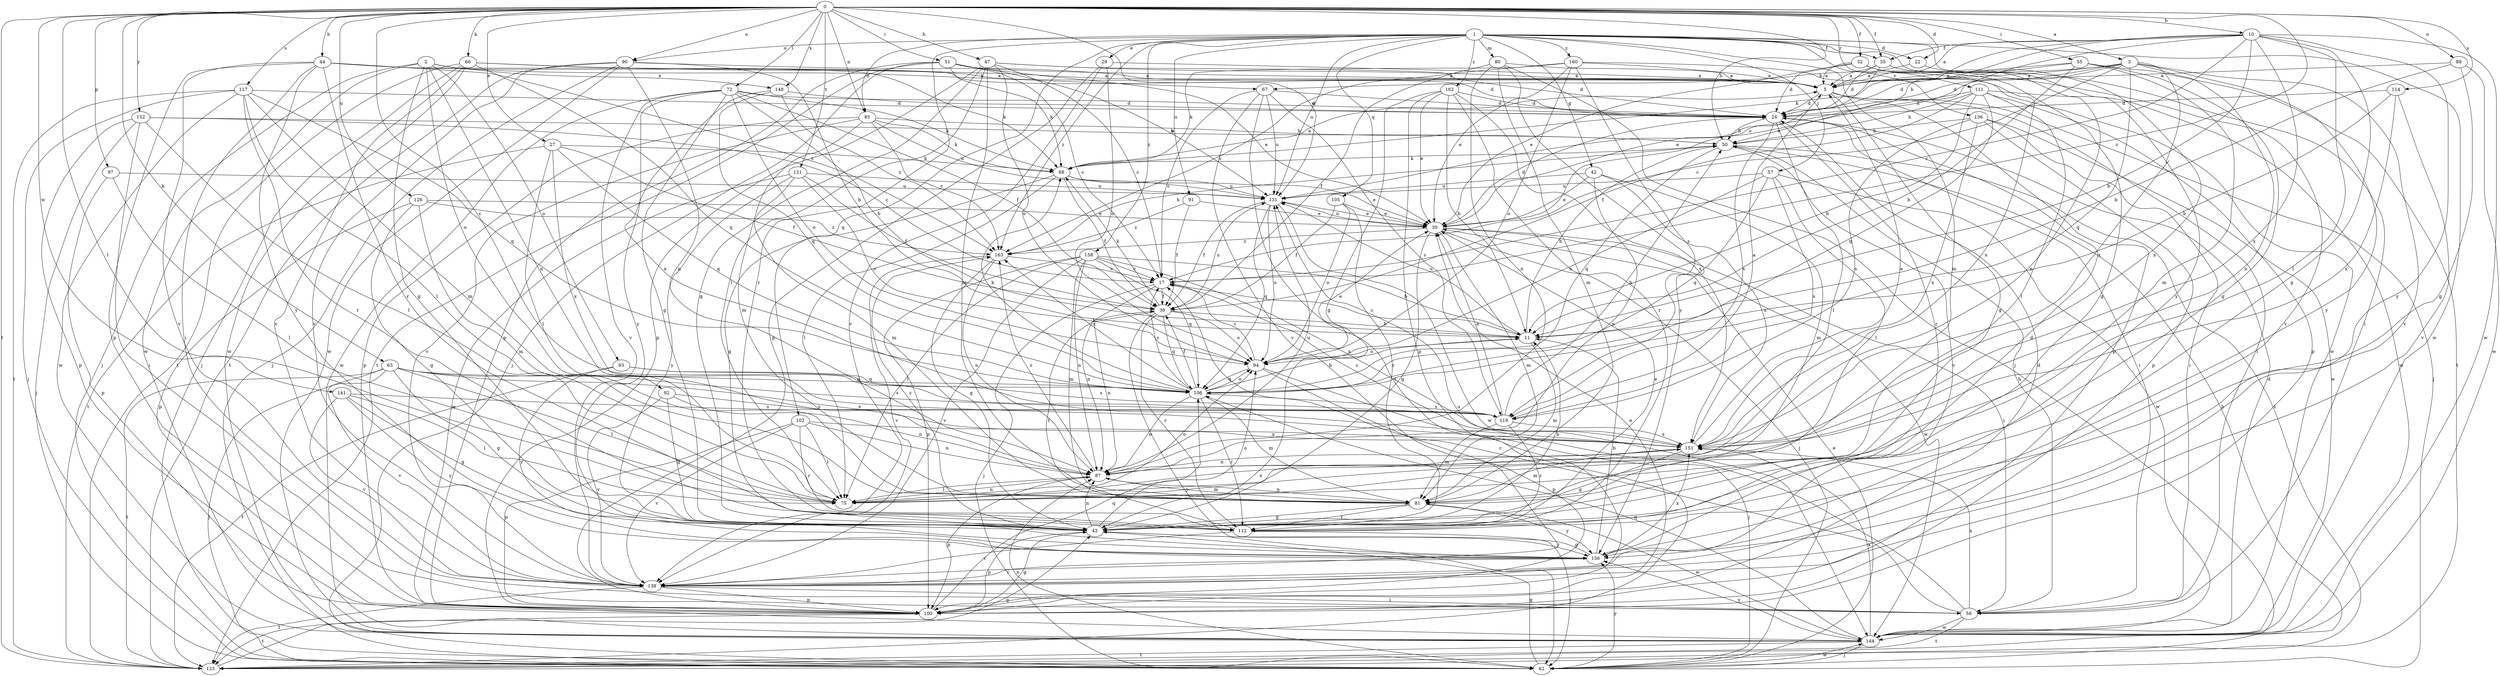 strict digraph  {
0;
1;
2;
3;
5;
10;
11;
17;
22;
24;
27;
29;
30;
32;
35;
36;
42;
43;
44;
47;
50;
51;
55;
56;
57;
62;
63;
66;
67;
68;
72;
75;
80;
81;
85;
87;
88;
90;
91;
92;
93;
94;
97;
100;
102;
105;
106;
111;
112;
114;
117;
119;
121;
125;
126;
131;
136;
138;
141;
144;
148;
151;
152;
156;
158;
160;
162;
163;
0 -> 3  [label=a];
0 -> 10  [label=b];
0 -> 17  [label=c];
0 -> 22  [label=d];
0 -> 27  [label=e];
0 -> 32  [label=f];
0 -> 35  [label=f];
0 -> 44  [label=h];
0 -> 47  [label=h];
0 -> 50  [label=h];
0 -> 51  [label=i];
0 -> 55  [label=i];
0 -> 63  [label=k];
0 -> 66  [label=k];
0 -> 72  [label=l];
0 -> 75  [label=l];
0 -> 85  [label=n];
0 -> 88  [label=o];
0 -> 90  [label=o];
0 -> 97  [label=p];
0 -> 111  [label=r];
0 -> 114  [label=s];
0 -> 117  [label=s];
0 -> 119  [label=s];
0 -> 121  [label=t];
0 -> 125  [label=t];
0 -> 126  [label=u];
0 -> 131  [label=u];
0 -> 141  [label=w];
0 -> 148  [label=x];
0 -> 152  [label=y];
1 -> 22  [label=d];
1 -> 29  [label=e];
1 -> 35  [label=f];
1 -> 42  [label=g];
1 -> 56  [label=i];
1 -> 57  [label=j];
1 -> 80  [label=m];
1 -> 81  [label=m];
1 -> 85  [label=n];
1 -> 90  [label=o];
1 -> 91  [label=o];
1 -> 102  [label=q];
1 -> 105  [label=q];
1 -> 112  [label=r];
1 -> 131  [label=u];
1 -> 136  [label=v];
1 -> 144  [label=w];
1 -> 156  [label=y];
1 -> 158  [label=z];
1 -> 160  [label=z];
1 -> 162  [label=z];
1 -> 163  [label=z];
2 -> 43  [label=g];
2 -> 62  [label=j];
2 -> 67  [label=k];
2 -> 87  [label=n];
2 -> 92  [label=o];
2 -> 93  [label=o];
2 -> 144  [label=w];
2 -> 148  [label=x];
3 -> 5  [label=a];
3 -> 17  [label=c];
3 -> 24  [label=d];
3 -> 67  [label=k];
3 -> 87  [label=n];
3 -> 106  [label=q];
3 -> 131  [label=u];
3 -> 138  [label=v];
3 -> 151  [label=x];
3 -> 156  [label=y];
5 -> 24  [label=d];
5 -> 43  [label=g];
5 -> 56  [label=i];
5 -> 62  [label=j];
5 -> 100  [label=p];
10 -> 5  [label=a];
10 -> 11  [label=b];
10 -> 17  [label=c];
10 -> 30  [label=e];
10 -> 35  [label=f];
10 -> 43  [label=g];
10 -> 50  [label=h];
10 -> 68  [label=k];
10 -> 75  [label=l];
10 -> 144  [label=w];
10 -> 151  [label=x];
10 -> 156  [label=y];
11 -> 17  [label=c];
11 -> 50  [label=h];
11 -> 81  [label=m];
11 -> 94  [label=o];
11 -> 131  [label=u];
17 -> 36  [label=f];
17 -> 62  [label=j];
17 -> 87  [label=n];
22 -> 5  [label=a];
22 -> 151  [label=x];
24 -> 50  [label=h];
24 -> 56  [label=i];
24 -> 75  [label=l];
24 -> 112  [label=r];
24 -> 119  [label=s];
27 -> 36  [label=f];
27 -> 68  [label=k];
27 -> 75  [label=l];
27 -> 106  [label=q];
27 -> 125  [label=t];
27 -> 151  [label=x];
29 -> 5  [label=a];
29 -> 94  [label=o];
29 -> 100  [label=p];
29 -> 138  [label=v];
30 -> 24  [label=d];
30 -> 43  [label=g];
30 -> 56  [label=i];
30 -> 62  [label=j];
30 -> 81  [label=m];
30 -> 131  [label=u];
30 -> 144  [label=w];
30 -> 163  [label=z];
32 -> 5  [label=a];
32 -> 24  [label=d];
32 -> 30  [label=e];
32 -> 43  [label=g];
32 -> 138  [label=v];
32 -> 151  [label=x];
35 -> 5  [label=a];
35 -> 24  [label=d];
35 -> 30  [label=e];
35 -> 87  [label=n];
36 -> 11  [label=b];
36 -> 62  [label=j];
36 -> 68  [label=k];
36 -> 87  [label=n];
36 -> 94  [label=o];
36 -> 106  [label=q];
36 -> 112  [label=r];
36 -> 131  [label=u];
42 -> 30  [label=e];
42 -> 81  [label=m];
42 -> 87  [label=n];
42 -> 131  [label=u];
42 -> 151  [label=x];
43 -> 11  [label=b];
43 -> 87  [label=n];
43 -> 94  [label=o];
43 -> 100  [label=p];
43 -> 156  [label=y];
43 -> 163  [label=z];
44 -> 5  [label=a];
44 -> 24  [label=d];
44 -> 56  [label=i];
44 -> 100  [label=p];
44 -> 112  [label=r];
44 -> 138  [label=v];
44 -> 156  [label=y];
44 -> 163  [label=z];
47 -> 5  [label=a];
47 -> 17  [label=c];
47 -> 24  [label=d];
47 -> 43  [label=g];
47 -> 75  [label=l];
47 -> 81  [label=m];
47 -> 94  [label=o];
47 -> 100  [label=p];
50 -> 68  [label=k];
50 -> 106  [label=q];
50 -> 125  [label=t];
50 -> 138  [label=v];
51 -> 5  [label=a];
51 -> 17  [label=c];
51 -> 30  [label=e];
51 -> 62  [label=j];
51 -> 68  [label=k];
51 -> 100  [label=p];
51 -> 125  [label=t];
51 -> 131  [label=u];
55 -> 5  [label=a];
55 -> 11  [label=b];
55 -> 24  [label=d];
55 -> 43  [label=g];
55 -> 81  [label=m];
55 -> 125  [label=t];
56 -> 17  [label=c];
56 -> 50  [label=h];
56 -> 125  [label=t];
56 -> 131  [label=u];
56 -> 144  [label=w];
56 -> 151  [label=x];
57 -> 75  [label=l];
57 -> 94  [label=o];
57 -> 106  [label=q];
57 -> 119  [label=s];
57 -> 131  [label=u];
57 -> 144  [label=w];
62 -> 30  [label=e];
62 -> 43  [label=g];
62 -> 87  [label=n];
62 -> 144  [label=w];
62 -> 156  [label=y];
63 -> 43  [label=g];
63 -> 62  [label=j];
63 -> 75  [label=l];
63 -> 106  [label=q];
63 -> 119  [label=s];
63 -> 125  [label=t];
63 -> 138  [label=v];
63 -> 151  [label=x];
66 -> 5  [label=a];
66 -> 62  [label=j];
66 -> 68  [label=k];
66 -> 106  [label=q];
66 -> 125  [label=t];
66 -> 138  [label=v];
66 -> 144  [label=w];
67 -> 17  [label=c];
67 -> 24  [label=d];
67 -> 119  [label=s];
67 -> 125  [label=t];
67 -> 131  [label=u];
67 -> 138  [label=v];
68 -> 5  [label=a];
68 -> 30  [label=e];
68 -> 36  [label=f];
68 -> 43  [label=g];
68 -> 75  [label=l];
68 -> 131  [label=u];
72 -> 11  [label=b];
72 -> 24  [label=d];
72 -> 36  [label=f];
72 -> 43  [label=g];
72 -> 68  [label=k];
72 -> 94  [label=o];
72 -> 138  [label=v];
72 -> 144  [label=w];
72 -> 156  [label=y];
75 -> 87  [label=n];
75 -> 94  [label=o];
75 -> 151  [label=x];
80 -> 5  [label=a];
80 -> 36  [label=f];
80 -> 62  [label=j];
80 -> 81  [label=m];
80 -> 87  [label=n];
80 -> 156  [label=y];
81 -> 43  [label=g];
81 -> 87  [label=n];
81 -> 112  [label=r];
81 -> 144  [label=w];
81 -> 156  [label=y];
85 -> 50  [label=h];
85 -> 68  [label=k];
85 -> 81  [label=m];
85 -> 100  [label=p];
85 -> 131  [label=u];
85 -> 138  [label=v];
85 -> 163  [label=z];
87 -> 75  [label=l];
87 -> 81  [label=m];
87 -> 100  [label=p];
87 -> 131  [label=u];
87 -> 163  [label=z];
88 -> 5  [label=a];
88 -> 11  [label=b];
88 -> 43  [label=g];
88 -> 144  [label=w];
90 -> 5  [label=a];
90 -> 11  [label=b];
90 -> 62  [label=j];
90 -> 87  [label=n];
90 -> 125  [label=t];
90 -> 138  [label=v];
90 -> 144  [label=w];
91 -> 30  [label=e];
91 -> 36  [label=f];
91 -> 163  [label=z];
92 -> 43  [label=g];
92 -> 87  [label=n];
92 -> 119  [label=s];
92 -> 138  [label=v];
93 -> 106  [label=q];
93 -> 119  [label=s];
93 -> 125  [label=t];
93 -> 156  [label=y];
94 -> 17  [label=c];
94 -> 30  [label=e];
94 -> 62  [label=j];
94 -> 100  [label=p];
94 -> 106  [label=q];
97 -> 75  [label=l];
97 -> 100  [label=p];
97 -> 131  [label=u];
100 -> 24  [label=d];
100 -> 30  [label=e];
100 -> 43  [label=g];
100 -> 106  [label=q];
100 -> 125  [label=t];
102 -> 75  [label=l];
102 -> 87  [label=n];
102 -> 100  [label=p];
102 -> 112  [label=r];
102 -> 138  [label=v];
102 -> 151  [label=x];
105 -> 30  [label=e];
105 -> 36  [label=f];
105 -> 94  [label=o];
105 -> 112  [label=r];
106 -> 11  [label=b];
106 -> 17  [label=c];
106 -> 36  [label=f];
106 -> 68  [label=k];
106 -> 81  [label=m];
106 -> 87  [label=n];
106 -> 94  [label=o];
106 -> 112  [label=r];
106 -> 119  [label=s];
106 -> 163  [label=z];
111 -> 11  [label=b];
111 -> 24  [label=d];
111 -> 36  [label=f];
111 -> 50  [label=h];
111 -> 75  [label=l];
111 -> 100  [label=p];
111 -> 106  [label=q];
111 -> 144  [label=w];
112 -> 30  [label=e];
112 -> 36  [label=f];
112 -> 62  [label=j];
112 -> 138  [label=v];
114 -> 11  [label=b];
114 -> 24  [label=d];
114 -> 138  [label=v];
114 -> 151  [label=x];
117 -> 24  [label=d];
117 -> 62  [label=j];
117 -> 75  [label=l];
117 -> 81  [label=m];
117 -> 106  [label=q];
117 -> 112  [label=r];
117 -> 125  [label=t];
117 -> 144  [label=w];
119 -> 5  [label=a];
119 -> 30  [label=e];
119 -> 50  [label=h];
119 -> 81  [label=m];
119 -> 112  [label=r];
119 -> 151  [label=x];
121 -> 36  [label=f];
121 -> 81  [label=m];
121 -> 94  [label=o];
121 -> 131  [label=u];
121 -> 144  [label=w];
121 -> 156  [label=y];
125 -> 43  [label=g];
125 -> 50  [label=h];
126 -> 30  [label=e];
126 -> 43  [label=g];
126 -> 81  [label=m];
126 -> 100  [label=p];
126 -> 163  [label=z];
131 -> 30  [label=e];
131 -> 36  [label=f];
131 -> 94  [label=o];
131 -> 106  [label=q];
131 -> 144  [label=w];
136 -> 50  [label=h];
136 -> 56  [label=i];
136 -> 100  [label=p];
136 -> 119  [label=s];
136 -> 144  [label=w];
136 -> 151  [label=x];
138 -> 56  [label=i];
138 -> 100  [label=p];
138 -> 125  [label=t];
141 -> 43  [label=g];
141 -> 75  [label=l];
141 -> 119  [label=s];
141 -> 138  [label=v];
141 -> 156  [label=y];
144 -> 24  [label=d];
144 -> 62  [label=j];
144 -> 106  [label=q];
144 -> 125  [label=t];
144 -> 151  [label=x];
144 -> 156  [label=y];
148 -> 24  [label=d];
148 -> 106  [label=q];
148 -> 151  [label=x];
148 -> 163  [label=z];
151 -> 5  [label=a];
151 -> 17  [label=c];
151 -> 43  [label=g];
151 -> 81  [label=m];
151 -> 87  [label=n];
152 -> 17  [label=c];
152 -> 50  [label=h];
152 -> 56  [label=i];
152 -> 62  [label=j];
152 -> 75  [label=l];
152 -> 100  [label=p];
156 -> 11  [label=b];
156 -> 24  [label=d];
156 -> 43  [label=g];
156 -> 138  [label=v];
156 -> 151  [label=x];
158 -> 11  [label=b];
158 -> 17  [label=c];
158 -> 75  [label=l];
158 -> 81  [label=m];
158 -> 87  [label=n];
158 -> 100  [label=p];
158 -> 106  [label=q];
158 -> 138  [label=v];
158 -> 151  [label=x];
160 -> 5  [label=a];
160 -> 30  [label=e];
160 -> 68  [label=k];
160 -> 94  [label=o];
160 -> 119  [label=s];
160 -> 144  [label=w];
160 -> 163  [label=z];
162 -> 11  [label=b];
162 -> 24  [label=d];
162 -> 30  [label=e];
162 -> 43  [label=g];
162 -> 100  [label=p];
162 -> 112  [label=r];
162 -> 151  [label=x];
163 -> 17  [label=c];
163 -> 43  [label=g];
163 -> 50  [label=h];
163 -> 87  [label=n];
163 -> 138  [label=v];
}
